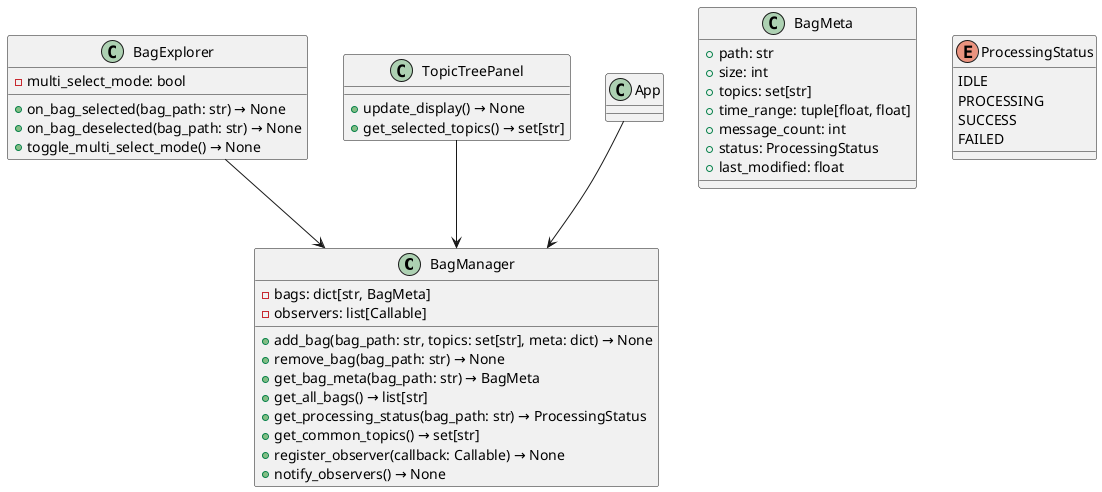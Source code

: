 @startuml BagManager Design

class BagManager {
    - bags: dict[str, BagMeta]
    - observers: list[Callable]
    
    + add_bag(bag_path: str, topics: set[str], meta: dict) → None
    + remove_bag(bag_path: str) → None
    + get_bag_meta(bag_path: str) → BagMeta
    + get_all_bags() → list[str]
    + get_processing_status(bag_path: str) → ProcessingStatus
    + get_common_topics() → set[str]
    + register_observer(callback: Callable) → None
    + notify_observers() → None
}

class BagMeta {
    + path: str
    + size: int
    + topics: set[str]
    + time_range: tuple[float, float]
    + message_count: int
    + status: ProcessingStatus
    + last_modified: float
}

enum ProcessingStatus {
    IDLE
    PROCESSING
    SUCCESS
    FAILED
}

class BagExplorer {
    - multi_select_mode: bool
    + on_bag_selected(bag_path: str) → None
    + on_bag_deselected(bag_path: str) → None
    + toggle_multi_select_mode() → None
}

class TopicTreePanel {
    + update_display() → None
    + get_selected_topics() → set[str]
}

App --> BagManager
BagExplorer --> BagManager
TopicTreePanel --> BagManager

@enduml